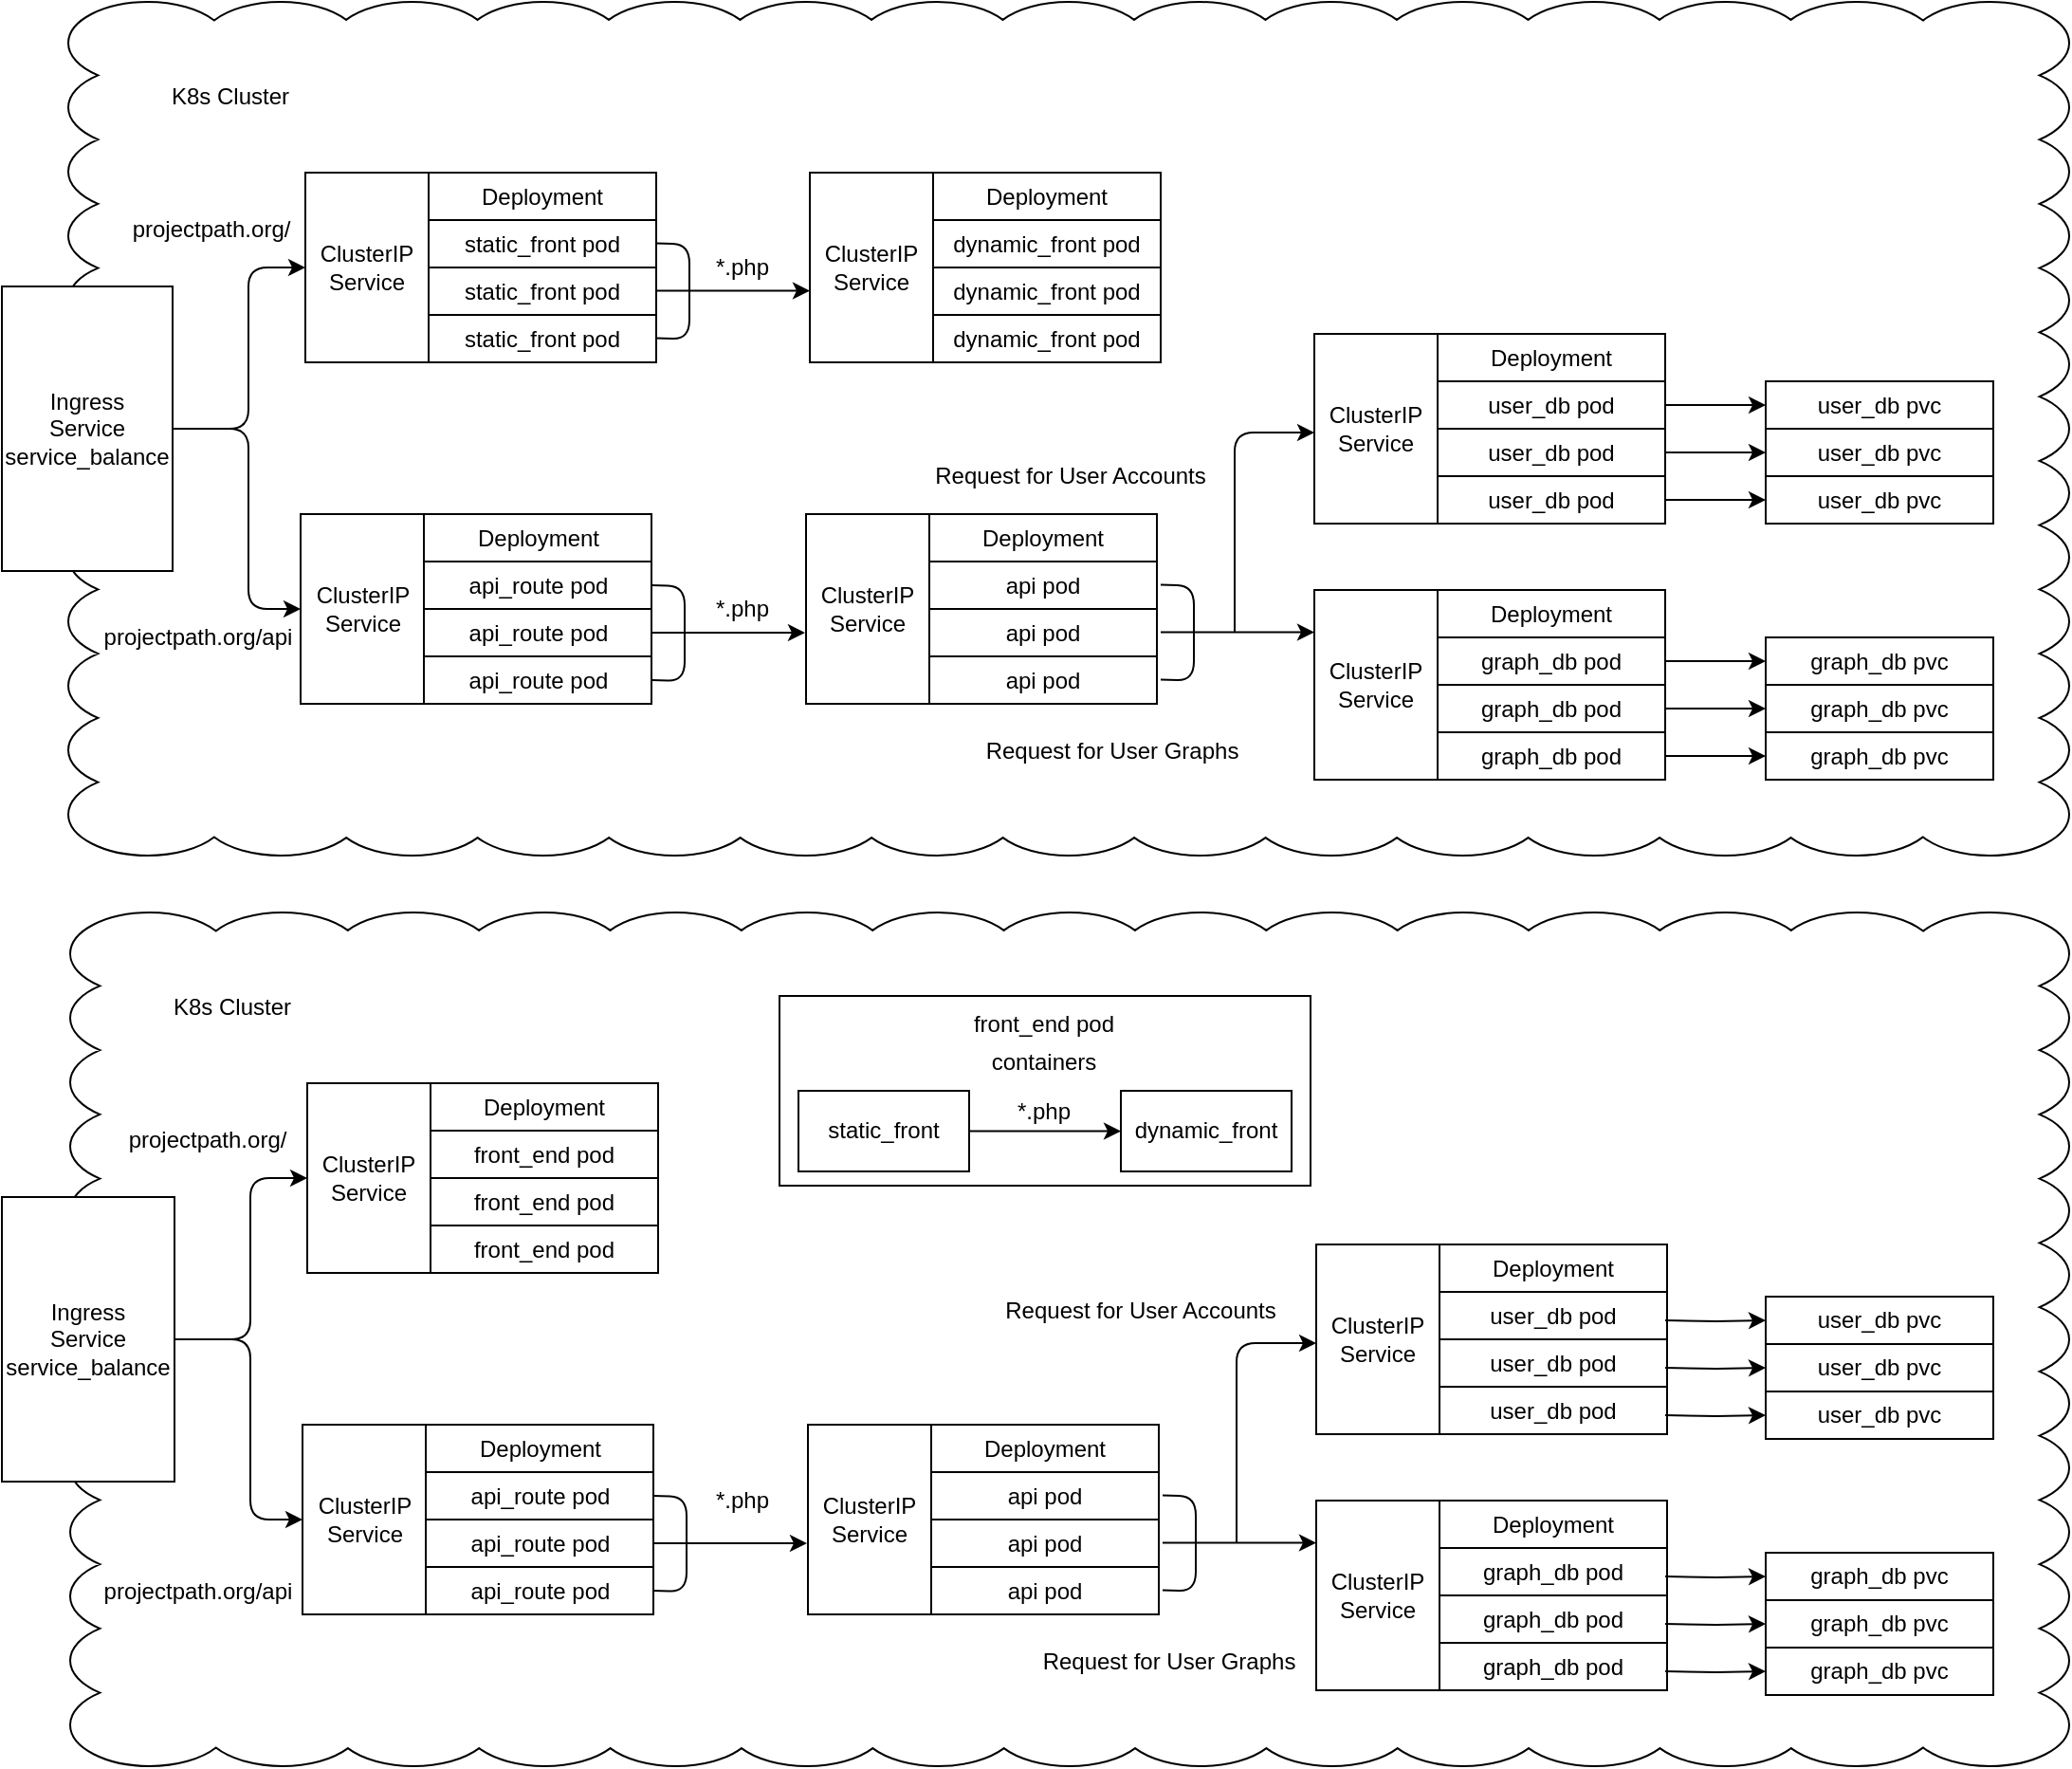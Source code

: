 <mxfile version="14.2.4" type="embed">
    <diagram id="OiB7PLac6LgUTXdPzHdW" name="Page-1">
        <mxGraphModel dx="874" dy="483" grid="1" gridSize="10" guides="1" tooltips="1" connect="1" arrows="1" fold="1" page="1" pageScale="1" pageWidth="1100" pageHeight="850" math="0" shadow="0">
            <root>
                <mxCell id="0"/>
                <mxCell id="1" parent="0"/>
                <mxCell id="42" value="" style="whiteSpace=wrap;html=1;shape=mxgraph.basic.cloud_rect" parent="1" vertex="1">
                    <mxGeometry x="45" y="20" width="1055" height="450" as="geometry"/>
                </mxCell>
                <mxCell id="43" value="K8s Cluster" style="text;html=1;align=center;verticalAlign=middle;resizable=0;points=[];autosize=1;" parent="1" vertex="1">
                    <mxGeometry x="90" y="60" width="80" height="20" as="geometry"/>
                </mxCell>
                <mxCell id="44" value="Ingress&lt;br&gt;Service&lt;br&gt;service_balance" style="rounded=0;whiteSpace=wrap;html=1;" parent="1" vertex="1">
                    <mxGeometry x="10" y="170" width="90" height="150" as="geometry"/>
                </mxCell>
                <mxCell id="53" value="ClusterIP&lt;br&gt;Service" style="rounded=0;whiteSpace=wrap;html=1;" parent="1" vertex="1">
                    <mxGeometry x="167.5" y="290" width="65" height="100" as="geometry"/>
                </mxCell>
                <mxCell id="61" value="Deployment" style="rounded=0;whiteSpace=wrap;html=1;" parent="1" vertex="1">
                    <mxGeometry x="232.5" y="290" width="120" height="25" as="geometry"/>
                </mxCell>
                <mxCell id="65" value="api_route pod" style="rounded=0;whiteSpace=wrap;html=1;" parent="1" vertex="1">
                    <mxGeometry x="232.5" y="365" width="120" height="25" as="geometry"/>
                </mxCell>
                <mxCell id="66" value="api_route pod" style="rounded=0;whiteSpace=wrap;html=1;" parent="1" vertex="1">
                    <mxGeometry x="232.5" y="340" width="120" height="25" as="geometry"/>
                </mxCell>
                <mxCell id="67" value="api_route pod" style="rounded=0;whiteSpace=wrap;html=1;" parent="1" vertex="1">
                    <mxGeometry x="232.5" y="315" width="120" height="25" as="geometry"/>
                </mxCell>
                <mxCell id="68" value="ClusterIP&lt;br&gt;Service" style="rounded=0;whiteSpace=wrap;html=1;" parent="1" vertex="1">
                    <mxGeometry x="170" y="110" width="65" height="100" as="geometry"/>
                </mxCell>
                <mxCell id="69" value="Deployment" style="rounded=0;whiteSpace=wrap;html=1;" parent="1" vertex="1">
                    <mxGeometry x="235" y="110" width="120" height="25" as="geometry"/>
                </mxCell>
                <mxCell id="70" value="static_front pod" style="rounded=0;whiteSpace=wrap;html=1;" parent="1" vertex="1">
                    <mxGeometry x="235" y="185" width="120" height="25" as="geometry"/>
                </mxCell>
                <mxCell id="71" value="static_front pod" style="rounded=0;whiteSpace=wrap;html=1;" parent="1" vertex="1">
                    <mxGeometry x="235" y="160" width="120" height="25" as="geometry"/>
                </mxCell>
                <mxCell id="72" value="static_front pod" style="rounded=0;whiteSpace=wrap;html=1;" parent="1" vertex="1">
                    <mxGeometry x="235" y="135" width="120" height="25" as="geometry"/>
                </mxCell>
                <mxCell id="74" value="ClusterIP&lt;br&gt;Service" style="rounded=0;whiteSpace=wrap;html=1;" parent="1" vertex="1">
                    <mxGeometry x="436" y="110" width="65" height="100" as="geometry"/>
                </mxCell>
                <mxCell id="75" value="Deployment" style="rounded=0;whiteSpace=wrap;html=1;" parent="1" vertex="1">
                    <mxGeometry x="501" y="110" width="120" height="25" as="geometry"/>
                </mxCell>
                <mxCell id="76" value="dynamic_front pod" style="rounded=0;whiteSpace=wrap;html=1;" parent="1" vertex="1">
                    <mxGeometry x="501" y="185" width="120" height="25" as="geometry"/>
                </mxCell>
                <mxCell id="77" value="dynamic_front pod" style="rounded=0;whiteSpace=wrap;html=1;" parent="1" vertex="1">
                    <mxGeometry x="501" y="160" width="120" height="25" as="geometry"/>
                </mxCell>
                <mxCell id="78" value="dynamic_front pod" style="rounded=0;whiteSpace=wrap;html=1;" parent="1" vertex="1">
                    <mxGeometry x="501" y="135" width="120" height="25" as="geometry"/>
                </mxCell>
                <mxCell id="79" value="ClusterIP&lt;br&gt;Service" style="rounded=0;whiteSpace=wrap;html=1;" parent="1" vertex="1">
                    <mxGeometry x="434" y="290" width="65" height="100" as="geometry"/>
                </mxCell>
                <mxCell id="80" value="Deployment" style="rounded=0;whiteSpace=wrap;html=1;" parent="1" vertex="1">
                    <mxGeometry x="499" y="290" width="120" height="25" as="geometry"/>
                </mxCell>
                <mxCell id="81" value="api pod" style="rounded=0;whiteSpace=wrap;html=1;" parent="1" vertex="1">
                    <mxGeometry x="499" y="365" width="120" height="25" as="geometry"/>
                </mxCell>
                <mxCell id="82" value="api pod" style="rounded=0;whiteSpace=wrap;html=1;" parent="1" vertex="1">
                    <mxGeometry x="499" y="340" width="120" height="25" as="geometry"/>
                </mxCell>
                <mxCell id="83" value="api pod" style="rounded=0;whiteSpace=wrap;html=1;" parent="1" vertex="1">
                    <mxGeometry x="499" y="315" width="120" height="25" as="geometry"/>
                </mxCell>
                <mxCell id="84" value="ClusterIP&lt;br&gt;Service" style="rounded=0;whiteSpace=wrap;html=1;" parent="1" vertex="1">
                    <mxGeometry x="702" y="195" width="65" height="100" as="geometry"/>
                </mxCell>
                <mxCell id="85" value="Deployment" style="rounded=0;whiteSpace=wrap;html=1;" parent="1" vertex="1">
                    <mxGeometry x="767" y="195" width="120" height="25" as="geometry"/>
                </mxCell>
                <mxCell id="152" style="edgeStyle=orthogonalEdgeStyle;rounded=0;orthogonalLoop=1;jettySize=auto;html=1;exitX=1;exitY=0.5;exitDx=0;exitDy=0;entryX=0;entryY=0.5;entryDx=0;entryDy=0;" parent="1" source="86" target="149" edge="1">
                    <mxGeometry relative="1" as="geometry"/>
                </mxCell>
                <mxCell id="86" value="user_db pod" style="rounded=0;whiteSpace=wrap;html=1;" parent="1" vertex="1">
                    <mxGeometry x="767" y="270" width="120" height="25" as="geometry"/>
                </mxCell>
                <mxCell id="151" style="edgeStyle=orthogonalEdgeStyle;rounded=0;orthogonalLoop=1;jettySize=auto;html=1;exitX=1;exitY=0.5;exitDx=0;exitDy=0;entryX=0;entryY=0.5;entryDx=0;entryDy=0;" parent="1" source="87" target="148" edge="1">
                    <mxGeometry relative="1" as="geometry"/>
                </mxCell>
                <mxCell id="87" value="user_db pod" style="rounded=0;whiteSpace=wrap;html=1;" parent="1" vertex="1">
                    <mxGeometry x="767" y="245" width="120" height="25" as="geometry"/>
                </mxCell>
                <mxCell id="150" style="edgeStyle=orthogonalEdgeStyle;rounded=0;orthogonalLoop=1;jettySize=auto;html=1;exitX=1;exitY=0.5;exitDx=0;exitDy=0;entryX=0;entryY=0.5;entryDx=0;entryDy=0;" parent="1" source="88" target="147" edge="1">
                    <mxGeometry relative="1" as="geometry"/>
                </mxCell>
                <mxCell id="88" value="user_db pod" style="rounded=0;whiteSpace=wrap;html=1;" parent="1" vertex="1">
                    <mxGeometry x="767" y="220" width="120" height="25" as="geometry"/>
                </mxCell>
                <mxCell id="89" value="ClusterIP&lt;br&gt;Service" style="rounded=0;whiteSpace=wrap;html=1;" parent="1" vertex="1">
                    <mxGeometry x="702" y="330" width="65" height="100" as="geometry"/>
                </mxCell>
                <mxCell id="90" value="Deployment" style="rounded=0;whiteSpace=wrap;html=1;" parent="1" vertex="1">
                    <mxGeometry x="767" y="330" width="120" height="25" as="geometry"/>
                </mxCell>
                <mxCell id="156" style="edgeStyle=orthogonalEdgeStyle;rounded=0;orthogonalLoop=1;jettySize=auto;html=1;exitX=1;exitY=0.5;exitDx=0;exitDy=0;entryX=0;entryY=0.5;entryDx=0;entryDy=0;" parent="1" source="91" target="155" edge="1">
                    <mxGeometry relative="1" as="geometry"/>
                </mxCell>
                <mxCell id="91" value="graph_db pod" style="rounded=0;whiteSpace=wrap;html=1;" parent="1" vertex="1">
                    <mxGeometry x="767" y="405" width="120" height="25" as="geometry"/>
                </mxCell>
                <mxCell id="157" style="edgeStyle=orthogonalEdgeStyle;rounded=0;orthogonalLoop=1;jettySize=auto;html=1;exitX=1;exitY=0.5;exitDx=0;exitDy=0;entryX=0;entryY=0.5;entryDx=0;entryDy=0;" parent="1" source="92" target="154" edge="1">
                    <mxGeometry relative="1" as="geometry"/>
                </mxCell>
                <mxCell id="92" value="graph_db pod" style="rounded=0;whiteSpace=wrap;html=1;" parent="1" vertex="1">
                    <mxGeometry x="767" y="380" width="120" height="25" as="geometry"/>
                </mxCell>
                <mxCell id="158" style="edgeStyle=orthogonalEdgeStyle;rounded=0;orthogonalLoop=1;jettySize=auto;html=1;exitX=1;exitY=0.5;exitDx=0;exitDy=0;entryX=0;entryY=0.5;entryDx=0;entryDy=0;" parent="1" source="93" target="153" edge="1">
                    <mxGeometry relative="1" as="geometry"/>
                </mxCell>
                <mxCell id="93" value="graph_db pod" style="rounded=0;whiteSpace=wrap;html=1;" parent="1" vertex="1">
                    <mxGeometry x="767" y="355" width="120" height="25" as="geometry"/>
                </mxCell>
                <mxCell id="94" value="" style="endArrow=none;html=1;entryX=1;entryY=0.5;entryDx=0;entryDy=0;exitX=1;exitY=0.5;exitDx=0;exitDy=0;" parent="1" source="67" target="65" edge="1">
                    <mxGeometry width="50" height="50" relative="1" as="geometry">
                        <mxPoint x="340" y="442.5" as="sourcePoint"/>
                        <mxPoint x="390" y="392.5" as="targetPoint"/>
                        <Array as="points">
                            <mxPoint x="370" y="328"/>
                            <mxPoint x="370" y="378"/>
                        </Array>
                    </mxGeometry>
                </mxCell>
                <mxCell id="95" value="" style="endArrow=classic;html=1;exitX=1;exitY=0.5;exitDx=0;exitDy=0;entryX=-0.008;entryY=0.625;entryDx=0;entryDy=0;entryPerimeter=0;" parent="1" source="66" target="79" edge="1">
                    <mxGeometry width="50" height="50" relative="1" as="geometry">
                        <mxPoint x="420" y="360" as="sourcePoint"/>
                        <mxPoint x="390" y="352" as="targetPoint"/>
                    </mxGeometry>
                </mxCell>
                <mxCell id="96" value="" style="endArrow=none;html=1;entryX=1;entryY=0.5;entryDx=0;entryDy=0;exitX=1;exitY=0.5;exitDx=0;exitDy=0;" parent="1" edge="1">
                    <mxGeometry width="50" height="50" relative="1" as="geometry">
                        <mxPoint x="355" y="147.25" as="sourcePoint"/>
                        <mxPoint x="355" y="197.25" as="targetPoint"/>
                        <Array as="points">
                            <mxPoint x="372.5" y="147.75"/>
                            <mxPoint x="372.5" y="197.75"/>
                        </Array>
                    </mxGeometry>
                </mxCell>
                <mxCell id="97" value="" style="endArrow=classic;html=1;exitX=1;exitY=0.5;exitDx=0;exitDy=0;entryX=-0.008;entryY=0.625;entryDx=0;entryDy=0;entryPerimeter=0;" parent="1" edge="1">
                    <mxGeometry width="50" height="50" relative="1" as="geometry">
                        <mxPoint x="355" y="172.25" as="sourcePoint"/>
                        <mxPoint x="435.98" y="172.25" as="targetPoint"/>
                    </mxGeometry>
                </mxCell>
                <mxCell id="98" value="" style="endArrow=none;html=1;entryX=1;entryY=0.5;entryDx=0;entryDy=0;exitX=1;exitY=0.5;exitDx=0;exitDy=0;" parent="1" edge="1">
                    <mxGeometry width="50" height="50" relative="1" as="geometry">
                        <mxPoint x="621" y="327.25" as="sourcePoint"/>
                        <mxPoint x="621" y="377.25" as="targetPoint"/>
                        <Array as="points">
                            <mxPoint x="638.5" y="327.75"/>
                            <mxPoint x="638.5" y="377.75"/>
                        </Array>
                    </mxGeometry>
                </mxCell>
                <mxCell id="99" value="" style="endArrow=classic;html=1;exitX=1;exitY=0.5;exitDx=0;exitDy=0;entryX=-0.008;entryY=0.625;entryDx=0;entryDy=0;entryPerimeter=0;" parent="1" edge="1">
                    <mxGeometry width="50" height="50" relative="1" as="geometry">
                        <mxPoint x="621" y="352.25" as="sourcePoint"/>
                        <mxPoint x="701.98" y="352.25" as="targetPoint"/>
                    </mxGeometry>
                </mxCell>
                <mxCell id="100" value="" style="endArrow=classic;html=1;entryX=0;entryY=0.5;entryDx=0;entryDy=0;" parent="1" edge="1">
                    <mxGeometry width="50" height="50" relative="1" as="geometry">
                        <mxPoint x="660" y="352" as="sourcePoint"/>
                        <mxPoint x="702" y="247" as="targetPoint"/>
                        <Array as="points">
                            <mxPoint x="660" y="247"/>
                        </Array>
                    </mxGeometry>
                </mxCell>
                <mxCell id="101" value="" style="endArrow=classic;html=1;exitX=1;exitY=0.5;exitDx=0;exitDy=0;entryX=0;entryY=0.5;entryDx=0;entryDy=0;" parent="1" source="44" target="68" edge="1">
                    <mxGeometry width="50" height="50" relative="1" as="geometry">
                        <mxPoint x="440" y="320" as="sourcePoint"/>
                        <mxPoint x="490" y="270" as="targetPoint"/>
                        <Array as="points">
                            <mxPoint x="140" y="245"/>
                            <mxPoint x="140" y="160"/>
                        </Array>
                    </mxGeometry>
                </mxCell>
                <mxCell id="102" value="" style="endArrow=classic;html=1;exitX=1;exitY=0.5;exitDx=0;exitDy=0;entryX=0;entryY=0.5;entryDx=0;entryDy=0;" parent="1" target="53" edge="1">
                    <mxGeometry width="50" height="50" relative="1" as="geometry">
                        <mxPoint x="100" y="245" as="sourcePoint"/>
                        <mxPoint x="170" y="160" as="targetPoint"/>
                        <Array as="points">
                            <mxPoint x="140" y="245"/>
                            <mxPoint x="140" y="340"/>
                        </Array>
                    </mxGeometry>
                </mxCell>
                <mxCell id="103" value="" style="whiteSpace=wrap;html=1;shape=mxgraph.basic.cloud_rect" parent="1" vertex="1">
                    <mxGeometry x="46" y="500" width="1054" height="450" as="geometry"/>
                </mxCell>
                <mxCell id="104" value="K8s Cluster" style="text;html=1;align=center;verticalAlign=middle;resizable=0;points=[];autosize=1;" parent="1" vertex="1">
                    <mxGeometry x="91" y="540" width="80" height="20" as="geometry"/>
                </mxCell>
                <mxCell id="105" value="Ingress&lt;br&gt;Service&lt;br&gt;service_balance" style="rounded=0;whiteSpace=wrap;html=1;" parent="1" vertex="1">
                    <mxGeometry x="10" y="650" width="91" height="150" as="geometry"/>
                </mxCell>
                <mxCell id="106" value="ClusterIP&lt;br&gt;Service" style="rounded=0;whiteSpace=wrap;html=1;" parent="1" vertex="1">
                    <mxGeometry x="168.5" y="770" width="65" height="100" as="geometry"/>
                </mxCell>
                <mxCell id="107" value="Deployment" style="rounded=0;whiteSpace=wrap;html=1;" parent="1" vertex="1">
                    <mxGeometry x="233.5" y="770" width="120" height="25" as="geometry"/>
                </mxCell>
                <mxCell id="108" value="api_route pod" style="rounded=0;whiteSpace=wrap;html=1;" parent="1" vertex="1">
                    <mxGeometry x="233.5" y="845" width="120" height="25" as="geometry"/>
                </mxCell>
                <mxCell id="109" value="api_route pod" style="rounded=0;whiteSpace=wrap;html=1;" parent="1" vertex="1">
                    <mxGeometry x="233.5" y="820" width="120" height="25" as="geometry"/>
                </mxCell>
                <mxCell id="110" value="api_route pod" style="rounded=0;whiteSpace=wrap;html=1;" parent="1" vertex="1">
                    <mxGeometry x="233.5" y="795" width="120" height="25" as="geometry"/>
                </mxCell>
                <mxCell id="111" value="ClusterIP&lt;br&gt;Service" style="rounded=0;whiteSpace=wrap;html=1;" parent="1" vertex="1">
                    <mxGeometry x="171" y="590" width="65" height="100" as="geometry"/>
                </mxCell>
                <mxCell id="112" value="Deployment" style="rounded=0;whiteSpace=wrap;html=1;" parent="1" vertex="1">
                    <mxGeometry x="236" y="590" width="120" height="25" as="geometry"/>
                </mxCell>
                <mxCell id="113" value="front_end pod" style="rounded=0;whiteSpace=wrap;html=1;" parent="1" vertex="1">
                    <mxGeometry x="236" y="665" width="120" height="25" as="geometry"/>
                </mxCell>
                <mxCell id="114" value="front_end pod" style="rounded=0;whiteSpace=wrap;html=1;" parent="1" vertex="1">
                    <mxGeometry x="236" y="640" width="120" height="25" as="geometry"/>
                </mxCell>
                <mxCell id="115" value="front_end pod" style="rounded=0;whiteSpace=wrap;html=1;" parent="1" vertex="1">
                    <mxGeometry x="236" y="615" width="120" height="25" as="geometry"/>
                </mxCell>
                <mxCell id="121" value="ClusterIP&lt;br&gt;Service" style="rounded=0;whiteSpace=wrap;html=1;" parent="1" vertex="1">
                    <mxGeometry x="435" y="770" width="65" height="100" as="geometry"/>
                </mxCell>
                <mxCell id="122" value="Deployment" style="rounded=0;whiteSpace=wrap;html=1;" parent="1" vertex="1">
                    <mxGeometry x="500" y="770" width="120" height="25" as="geometry"/>
                </mxCell>
                <mxCell id="123" value="api pod" style="rounded=0;whiteSpace=wrap;html=1;" parent="1" vertex="1">
                    <mxGeometry x="500" y="845" width="120" height="25" as="geometry"/>
                </mxCell>
                <mxCell id="124" value="api pod" style="rounded=0;whiteSpace=wrap;html=1;" parent="1" vertex="1">
                    <mxGeometry x="500" y="820" width="120" height="25" as="geometry"/>
                </mxCell>
                <mxCell id="125" value="api pod" style="rounded=0;whiteSpace=wrap;html=1;" parent="1" vertex="1">
                    <mxGeometry x="500" y="795" width="120" height="25" as="geometry"/>
                </mxCell>
                <mxCell id="126" value="ClusterIP&lt;br&gt;Service" style="rounded=0;whiteSpace=wrap;html=1;" parent="1" vertex="1">
                    <mxGeometry x="703" y="675" width="65" height="100" as="geometry"/>
                </mxCell>
                <mxCell id="127" value="Deployment" style="rounded=0;whiteSpace=wrap;html=1;" parent="1" vertex="1">
                    <mxGeometry x="768" y="675" width="120" height="25" as="geometry"/>
                </mxCell>
                <mxCell id="128" value="user_db pod" style="rounded=0;whiteSpace=wrap;html=1;" parent="1" vertex="1">
                    <mxGeometry x="768" y="750" width="120" height="25" as="geometry"/>
                </mxCell>
                <mxCell id="129" value="user_db pod" style="rounded=0;whiteSpace=wrap;html=1;" parent="1" vertex="1">
                    <mxGeometry x="768" y="725" width="120" height="25" as="geometry"/>
                </mxCell>
                <mxCell id="130" value="user_db pod" style="rounded=0;whiteSpace=wrap;html=1;" parent="1" vertex="1">
                    <mxGeometry x="768" y="700" width="120" height="25" as="geometry"/>
                </mxCell>
                <mxCell id="131" value="ClusterIP&lt;br&gt;Service" style="rounded=0;whiteSpace=wrap;html=1;" parent="1" vertex="1">
                    <mxGeometry x="703" y="810" width="65" height="100" as="geometry"/>
                </mxCell>
                <mxCell id="132" value="Deployment" style="rounded=0;whiteSpace=wrap;html=1;" parent="1" vertex="1">
                    <mxGeometry x="768" y="810" width="120" height="25" as="geometry"/>
                </mxCell>
                <mxCell id="133" value="graph_db pod" style="rounded=0;whiteSpace=wrap;html=1;" parent="1" vertex="1">
                    <mxGeometry x="768" y="885" width="120" height="25" as="geometry"/>
                </mxCell>
                <mxCell id="134" value="graph_db pod" style="rounded=0;whiteSpace=wrap;html=1;" parent="1" vertex="1">
                    <mxGeometry x="768" y="860" width="120" height="25" as="geometry"/>
                </mxCell>
                <mxCell id="135" value="graph_db pod" style="rounded=0;whiteSpace=wrap;html=1;" parent="1" vertex="1">
                    <mxGeometry x="768" y="835" width="120" height="25" as="geometry"/>
                </mxCell>
                <mxCell id="136" value="" style="endArrow=none;html=1;entryX=1;entryY=0.5;entryDx=0;entryDy=0;exitX=1;exitY=0.5;exitDx=0;exitDy=0;" parent="1" source="110" target="108" edge="1">
                    <mxGeometry width="50" height="50" relative="1" as="geometry">
                        <mxPoint x="341" y="922.5" as="sourcePoint"/>
                        <mxPoint x="391" y="872.5" as="targetPoint"/>
                        <Array as="points">
                            <mxPoint x="371" y="808"/>
                            <mxPoint x="371" y="858"/>
                        </Array>
                    </mxGeometry>
                </mxCell>
                <mxCell id="137" value="" style="endArrow=classic;html=1;exitX=1;exitY=0.5;exitDx=0;exitDy=0;entryX=-0.008;entryY=0.625;entryDx=0;entryDy=0;entryPerimeter=0;" parent="1" source="109" target="121" edge="1">
                    <mxGeometry width="50" height="50" relative="1" as="geometry">
                        <mxPoint x="421" y="840" as="sourcePoint"/>
                        <mxPoint x="391" y="832" as="targetPoint"/>
                    </mxGeometry>
                </mxCell>
                <mxCell id="140" value="" style="endArrow=none;html=1;entryX=1;entryY=0.5;entryDx=0;entryDy=0;exitX=1;exitY=0.5;exitDx=0;exitDy=0;" parent="1" edge="1">
                    <mxGeometry width="50" height="50" relative="1" as="geometry">
                        <mxPoint x="622" y="807.25" as="sourcePoint"/>
                        <mxPoint x="622" y="857.25" as="targetPoint"/>
                        <Array as="points">
                            <mxPoint x="639.5" y="807.75"/>
                            <mxPoint x="639.5" y="857.75"/>
                        </Array>
                    </mxGeometry>
                </mxCell>
                <mxCell id="141" value="" style="endArrow=classic;html=1;exitX=1;exitY=0.5;exitDx=0;exitDy=0;entryX=-0.008;entryY=0.625;entryDx=0;entryDy=0;entryPerimeter=0;" parent="1" edge="1">
                    <mxGeometry width="50" height="50" relative="1" as="geometry">
                        <mxPoint x="622" y="832.25" as="sourcePoint"/>
                        <mxPoint x="702.98" y="832.25" as="targetPoint"/>
                    </mxGeometry>
                </mxCell>
                <mxCell id="142" value="" style="endArrow=classic;html=1;entryX=0;entryY=0.5;entryDx=0;entryDy=0;" parent="1" edge="1">
                    <mxGeometry width="50" height="50" relative="1" as="geometry">
                        <mxPoint x="661" y="832" as="sourcePoint"/>
                        <mxPoint x="703" y="727" as="targetPoint"/>
                        <Array as="points">
                            <mxPoint x="661" y="727"/>
                        </Array>
                    </mxGeometry>
                </mxCell>
                <mxCell id="143" value="" style="endArrow=classic;html=1;exitX=1;exitY=0.5;exitDx=0;exitDy=0;entryX=0;entryY=0.5;entryDx=0;entryDy=0;" parent="1" source="105" target="111" edge="1">
                    <mxGeometry width="50" height="50" relative="1" as="geometry">
                        <mxPoint x="441" y="800" as="sourcePoint"/>
                        <mxPoint x="491" y="750" as="targetPoint"/>
                        <Array as="points">
                            <mxPoint x="141" y="725"/>
                            <mxPoint x="141" y="640"/>
                        </Array>
                    </mxGeometry>
                </mxCell>
                <mxCell id="144" value="" style="endArrow=classic;html=1;exitX=1;exitY=0.5;exitDx=0;exitDy=0;entryX=0;entryY=0.5;entryDx=0;entryDy=0;" parent="1" target="106" edge="1">
                    <mxGeometry width="50" height="50" relative="1" as="geometry">
                        <mxPoint x="101" y="725" as="sourcePoint"/>
                        <mxPoint x="171" y="640" as="targetPoint"/>
                        <Array as="points">
                            <mxPoint x="141" y="725"/>
                            <mxPoint x="141" y="820"/>
                        </Array>
                    </mxGeometry>
                </mxCell>
                <mxCell id="147" value="user_db pvc" style="rounded=0;whiteSpace=wrap;html=1;" parent="1" vertex="1">
                    <mxGeometry x="940" y="220" width="120" height="25" as="geometry"/>
                </mxCell>
                <mxCell id="148" value="user_db pvc" style="rounded=0;whiteSpace=wrap;html=1;" parent="1" vertex="1">
                    <mxGeometry x="940" y="245" width="120" height="25" as="geometry"/>
                </mxCell>
                <mxCell id="149" value="user_db pvc" style="rounded=0;whiteSpace=wrap;html=1;" parent="1" vertex="1">
                    <mxGeometry x="940" y="270" width="120" height="25" as="geometry"/>
                </mxCell>
                <mxCell id="153" value="graph_db pvc" style="rounded=0;whiteSpace=wrap;html=1;" parent="1" vertex="1">
                    <mxGeometry x="940" y="355" width="120" height="25" as="geometry"/>
                </mxCell>
                <mxCell id="154" value="graph_db pvc" style="rounded=0;whiteSpace=wrap;html=1;" parent="1" vertex="1">
                    <mxGeometry x="940" y="380" width="120" height="25" as="geometry"/>
                </mxCell>
                <mxCell id="155" value="graph_db pvc" style="rounded=0;whiteSpace=wrap;html=1;" parent="1" vertex="1">
                    <mxGeometry x="940" y="405" width="120" height="25" as="geometry"/>
                </mxCell>
                <mxCell id="159" style="edgeStyle=orthogonalEdgeStyle;rounded=0;orthogonalLoop=1;jettySize=auto;html=1;exitX=1;exitY=0.5;exitDx=0;exitDy=0;entryX=0;entryY=0.5;entryDx=0;entryDy=0;" parent="1" target="167" edge="1">
                    <mxGeometry relative="1" as="geometry">
                        <mxPoint x="887" y="765" as="sourcePoint"/>
                    </mxGeometry>
                </mxCell>
                <mxCell id="160" style="edgeStyle=orthogonalEdgeStyle;rounded=0;orthogonalLoop=1;jettySize=auto;html=1;exitX=1;exitY=0.5;exitDx=0;exitDy=0;entryX=0;entryY=0.5;entryDx=0;entryDy=0;" parent="1" target="166" edge="1">
                    <mxGeometry relative="1" as="geometry">
                        <mxPoint x="887" y="740" as="sourcePoint"/>
                    </mxGeometry>
                </mxCell>
                <mxCell id="161" style="edgeStyle=orthogonalEdgeStyle;rounded=0;orthogonalLoop=1;jettySize=auto;html=1;exitX=1;exitY=0.5;exitDx=0;exitDy=0;entryX=0;entryY=0.5;entryDx=0;entryDy=0;" parent="1" target="165" edge="1">
                    <mxGeometry relative="1" as="geometry">
                        <mxPoint x="887" y="715" as="sourcePoint"/>
                    </mxGeometry>
                </mxCell>
                <mxCell id="162" style="edgeStyle=orthogonalEdgeStyle;rounded=0;orthogonalLoop=1;jettySize=auto;html=1;exitX=1;exitY=0.5;exitDx=0;exitDy=0;entryX=0;entryY=0.5;entryDx=0;entryDy=0;" parent="1" target="170" edge="1">
                    <mxGeometry relative="1" as="geometry">
                        <mxPoint x="887" y="900" as="sourcePoint"/>
                    </mxGeometry>
                </mxCell>
                <mxCell id="163" style="edgeStyle=orthogonalEdgeStyle;rounded=0;orthogonalLoop=1;jettySize=auto;html=1;exitX=1;exitY=0.5;exitDx=0;exitDy=0;entryX=0;entryY=0.5;entryDx=0;entryDy=0;" parent="1" target="169" edge="1">
                    <mxGeometry relative="1" as="geometry">
                        <mxPoint x="887" y="875" as="sourcePoint"/>
                    </mxGeometry>
                </mxCell>
                <mxCell id="164" style="edgeStyle=orthogonalEdgeStyle;rounded=0;orthogonalLoop=1;jettySize=auto;html=1;exitX=1;exitY=0.5;exitDx=0;exitDy=0;entryX=0;entryY=0.5;entryDx=0;entryDy=0;" parent="1" target="168" edge="1">
                    <mxGeometry relative="1" as="geometry">
                        <mxPoint x="887" y="850" as="sourcePoint"/>
                    </mxGeometry>
                </mxCell>
                <mxCell id="165" value="user_db pvc" style="rounded=0;whiteSpace=wrap;html=1;" parent="1" vertex="1">
                    <mxGeometry x="940" y="702.5" width="120" height="25" as="geometry"/>
                </mxCell>
                <mxCell id="166" value="user_db pvc" style="rounded=0;whiteSpace=wrap;html=1;" parent="1" vertex="1">
                    <mxGeometry x="940" y="727.5" width="120" height="25" as="geometry"/>
                </mxCell>
                <mxCell id="167" value="user_db pvc" style="rounded=0;whiteSpace=wrap;html=1;" parent="1" vertex="1">
                    <mxGeometry x="940" y="752.5" width="120" height="25" as="geometry"/>
                </mxCell>
                <mxCell id="168" value="graph_db pvc" style="rounded=0;whiteSpace=wrap;html=1;" parent="1" vertex="1">
                    <mxGeometry x="940" y="837.5" width="120" height="25" as="geometry"/>
                </mxCell>
                <mxCell id="169" value="graph_db pvc" style="rounded=0;whiteSpace=wrap;html=1;" parent="1" vertex="1">
                    <mxGeometry x="940" y="862.5" width="120" height="25" as="geometry"/>
                </mxCell>
                <mxCell id="170" value="graph_db pvc" style="rounded=0;whiteSpace=wrap;html=1;" parent="1" vertex="1">
                    <mxGeometry x="940" y="887.5" width="120" height="25" as="geometry"/>
                </mxCell>
                <mxCell id="171" value="" style="rounded=0;whiteSpace=wrap;html=1;" parent="1" vertex="1">
                    <mxGeometry x="420" y="544" width="280" height="100" as="geometry"/>
                </mxCell>
                <mxCell id="172" value="front_end pod" style="text;html=1;align=center;verticalAlign=middle;resizable=0;points=[];autosize=1;" parent="1" vertex="1">
                    <mxGeometry x="514" y="549" width="90" height="20" as="geometry"/>
                </mxCell>
                <mxCell id="176" style="edgeStyle=orthogonalEdgeStyle;rounded=0;orthogonalLoop=1;jettySize=auto;html=1;exitX=1;exitY=0.5;exitDx=0;exitDy=0;entryX=0;entryY=0.5;entryDx=0;entryDy=0;" parent="1" source="173" target="175" edge="1">
                    <mxGeometry relative="1" as="geometry"/>
                </mxCell>
                <mxCell id="173" value="static_front" style="rounded=0;whiteSpace=wrap;html=1;" parent="1" vertex="1">
                    <mxGeometry x="430" y="594" width="90" height="42.5" as="geometry"/>
                </mxCell>
                <mxCell id="174" value="containers" style="text;html=1;align=center;verticalAlign=middle;resizable=0;points=[];autosize=1;" parent="1" vertex="1">
                    <mxGeometry x="524" y="569" width="70" height="20" as="geometry"/>
                </mxCell>
                <mxCell id="175" value="dynamic_front" style="rounded=0;whiteSpace=wrap;html=1;" parent="1" vertex="1">
                    <mxGeometry x="600" y="594" width="90" height="42.5" as="geometry"/>
                </mxCell>
                <mxCell id="177" value="projectpath.org/" style="text;html=1;align=center;verticalAlign=middle;resizable=0;points=[];autosize=1;" parent="1" vertex="1">
                    <mxGeometry x="67.5" y="610" width="100" height="20" as="geometry"/>
                </mxCell>
                <mxCell id="178" value="projectpath.org/api" style="text;html=1;align=center;verticalAlign=middle;resizable=0;points=[];autosize=1;" parent="1" vertex="1">
                    <mxGeometry x="57.5" y="847.5" width="110" height="20" as="geometry"/>
                </mxCell>
                <mxCell id="179" value="*.php" style="text;html=1;align=center;verticalAlign=middle;resizable=0;points=[];autosize=1;" parent="1" vertex="1">
                    <mxGeometry x="380" y="800" width="40" height="20" as="geometry"/>
                </mxCell>
                <mxCell id="180" value="*.php" style="text;html=1;align=center;verticalAlign=middle;resizable=0;points=[];autosize=1;" parent="1" vertex="1">
                    <mxGeometry x="539" y="595" width="40" height="20" as="geometry"/>
                </mxCell>
                <mxCell id="181" value="Request for User Graphs" style="text;html=1;align=center;verticalAlign=middle;resizable=0;points=[];autosize=1;" parent="1" vertex="1">
                    <mxGeometry x="550" y="885" width="150" height="20" as="geometry"/>
                </mxCell>
                <mxCell id="182" value="Request for User Accounts" style="text;html=1;align=center;verticalAlign=middle;resizable=0;points=[];autosize=1;" parent="1" vertex="1">
                    <mxGeometry x="530" y="700" width="160" height="20" as="geometry"/>
                </mxCell>
                <mxCell id="183" value="projectpath.org/" style="text;html=1;align=center;verticalAlign=middle;resizable=0;points=[];autosize=1;" parent="1" vertex="1">
                    <mxGeometry x="70" y="130" width="100" height="20" as="geometry"/>
                </mxCell>
                <mxCell id="184" value="projectpath.org/api" style="text;html=1;align=center;verticalAlign=middle;resizable=0;points=[];autosize=1;" parent="1" vertex="1">
                    <mxGeometry x="57.5" y="345" width="110" height="20" as="geometry"/>
                </mxCell>
                <mxCell id="185" value="*.php" style="text;html=1;align=center;verticalAlign=middle;resizable=0;points=[];autosize=1;" parent="1" vertex="1">
                    <mxGeometry x="380" y="150" width="40" height="20" as="geometry"/>
                </mxCell>
                <mxCell id="186" value="*.php" style="text;html=1;align=center;verticalAlign=middle;resizable=0;points=[];autosize=1;" parent="1" vertex="1">
                    <mxGeometry x="380" y="330" width="40" height="20" as="geometry"/>
                </mxCell>
                <mxCell id="187" value="Request for User Graphs" style="text;html=1;align=center;verticalAlign=middle;resizable=0;points=[];autosize=1;" parent="1" vertex="1">
                    <mxGeometry x="520" y="405" width="150" height="20" as="geometry"/>
                </mxCell>
                <mxCell id="188" value="Request for User Accounts" style="text;html=1;align=center;verticalAlign=middle;resizable=0;points=[];autosize=1;" parent="1" vertex="1">
                    <mxGeometry x="492.5" y="260" width="160" height="20" as="geometry"/>
                </mxCell>
            </root>
        </mxGraphModel>
    </diagram>
</mxfile>